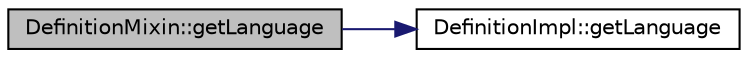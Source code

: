 digraph "DefinitionMixin::getLanguage"
{
 // LATEX_PDF_SIZE
  edge [fontname="Helvetica",fontsize="10",labelfontname="Helvetica",labelfontsize="10"];
  node [fontname="Helvetica",fontsize="10",shape=record];
  rankdir="LR";
  Node1 [label="DefinitionMixin::getLanguage",height=0.2,width=0.4,color="black", fillcolor="grey75", style="filled", fontcolor="black",tooltip=" "];
  Node1 -> Node2 [color="midnightblue",fontsize="10",style="solid",fontname="Helvetica"];
  Node2 [label="DefinitionImpl::getLanguage",height=0.2,width=0.4,color="black", fillcolor="white", style="filled",URL="$classDefinitionImpl.html#a46bae05e8d3e580178fb49cef5b0d362",tooltip=" "];
}
